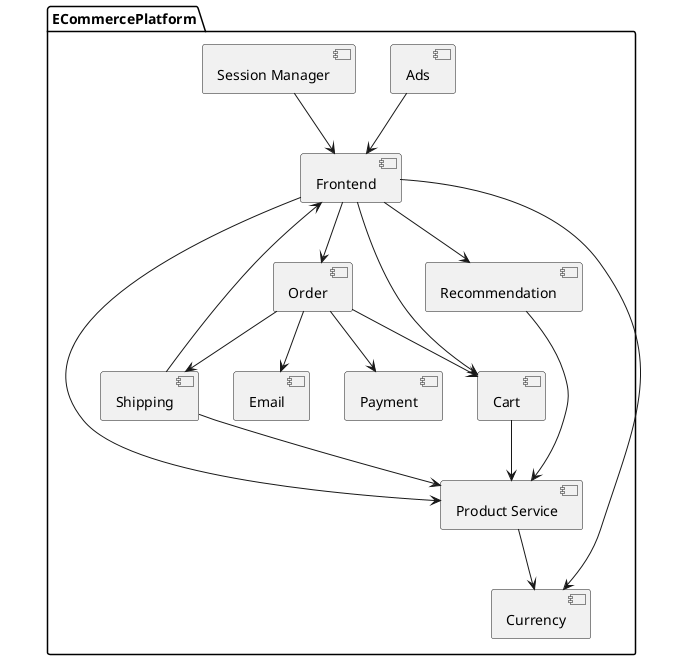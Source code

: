 @startuml
package ECommercePlatform {
[Frontend] as Frontend
[Product Service] as ProductSvc
[Cart] as Cart
[Order] as Order
[Payment] as Payment
[Shipping] as Shipping
[Currency] as Currency
[Recommendation] as Recommendation
[Ads] as Ads
[Email] as Email
[Session Manager] as SessionManager

Frontend --> ProductSvc
Frontend --> Cart
Frontend --> Order
Order --> Cart
Order --> Payment
Order --> Shipping
Order --> Email
ProductSvc --> Currency
Frontend --> Currency
Cart --> ProductSvc
Recommendation --> ProductSvc
Frontend --> Recommendation
Ads --> Frontend
SessionManager --> Frontend
Shipping --> ProductSvc
Shipping --> Frontend
}
@enduml
